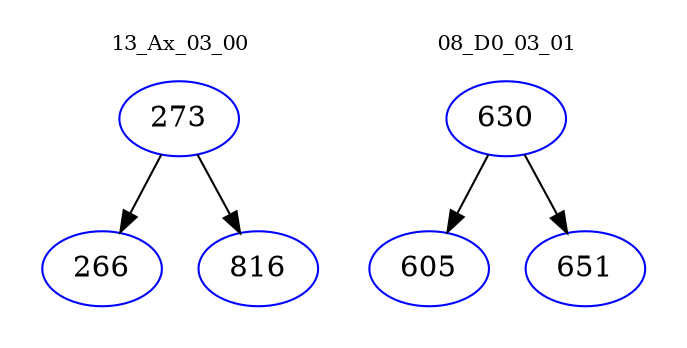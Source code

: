 digraph{
subgraph cluster_0 {
color = white
label = "13_Ax_03_00";
fontsize=10;
T0_273 [label="273", color="blue"]
T0_273 -> T0_266 [color="black"]
T0_266 [label="266", color="blue"]
T0_273 -> T0_816 [color="black"]
T0_816 [label="816", color="blue"]
}
subgraph cluster_1 {
color = white
label = "08_D0_03_01";
fontsize=10;
T1_630 [label="630", color="blue"]
T1_630 -> T1_605 [color="black"]
T1_605 [label="605", color="blue"]
T1_630 -> T1_651 [color="black"]
T1_651 [label="651", color="blue"]
}
}
